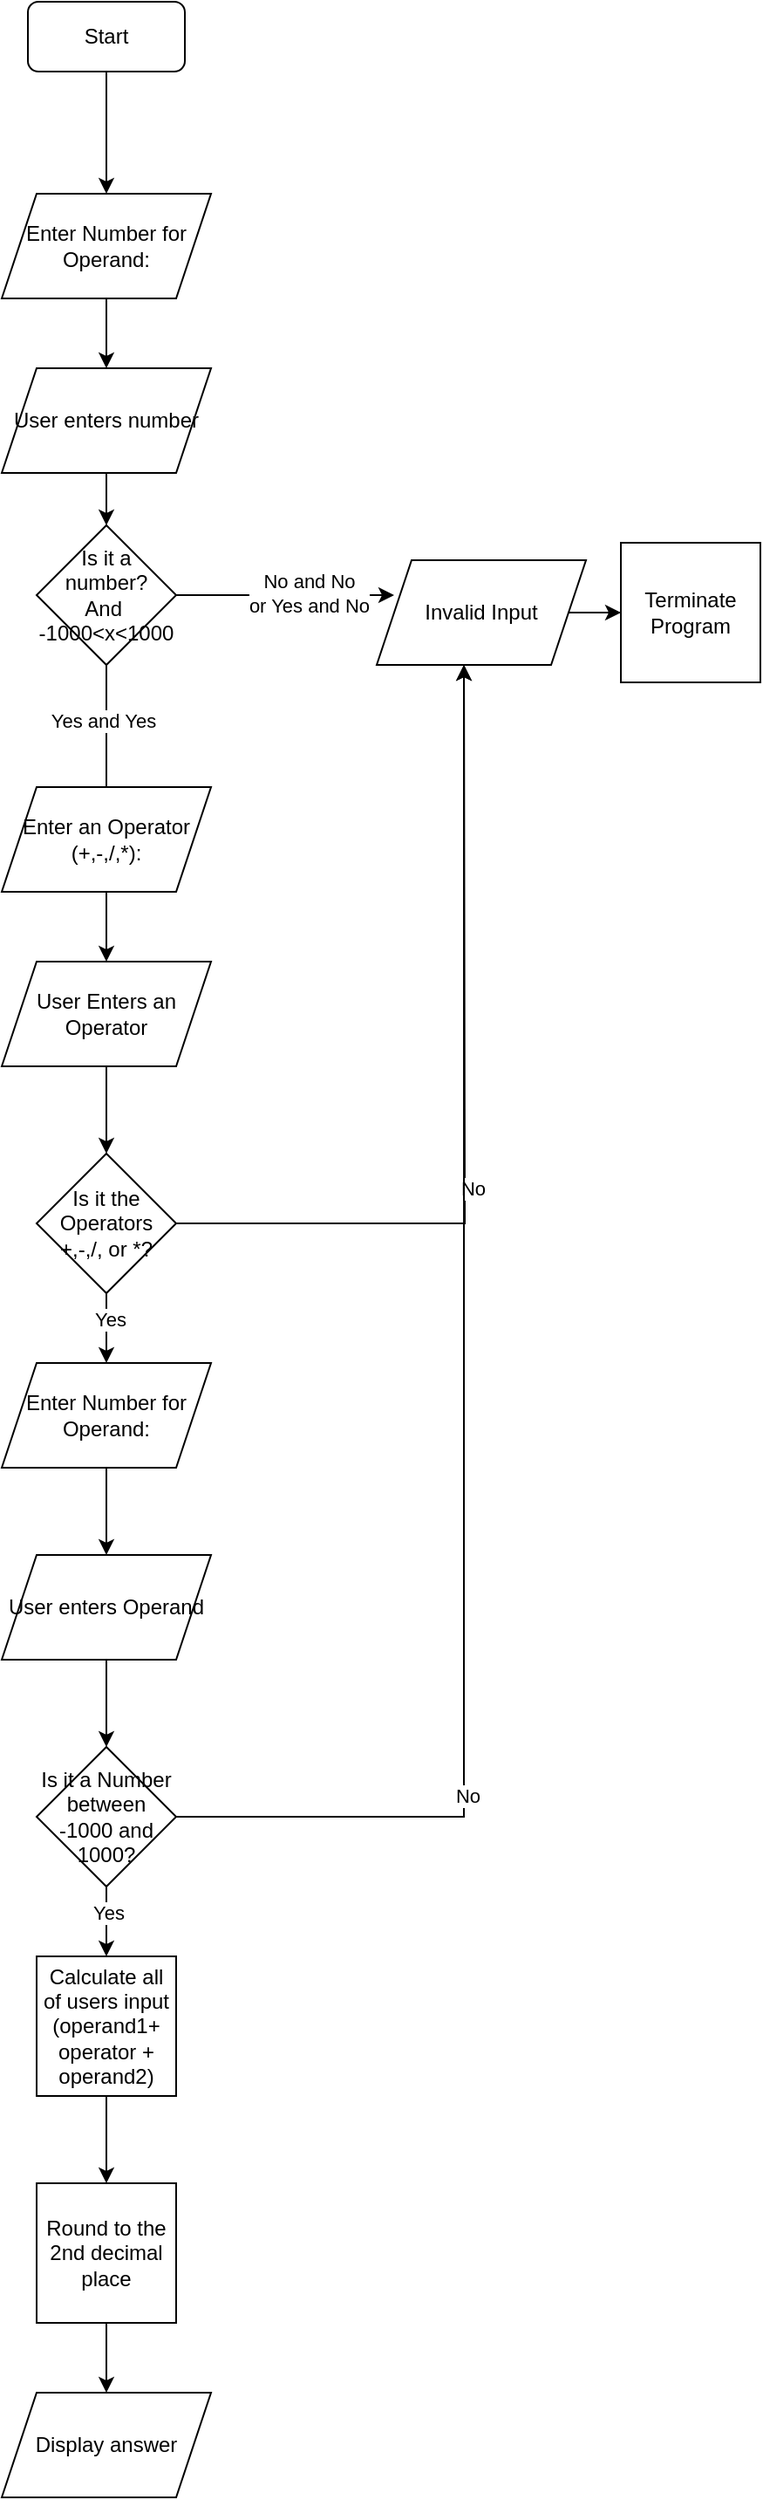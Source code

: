 <mxfile version="15.3.8" type="github">
  <diagram id="ZoqOr5TsfRneDORht1lT" name="Page-1">
    <mxGraphModel dx="1038" dy="579" grid="1" gridSize="10" guides="1" tooltips="1" connect="1" arrows="1" fold="1" page="1" pageScale="1" pageWidth="850" pageHeight="1100" math="0" shadow="0">
      <root>
        <mxCell id="0" />
        <mxCell id="1" parent="0" />
        <mxCell id="WRzGACYP6k22_EVl_JQK-3" style="edgeStyle=orthogonalEdgeStyle;rounded=0;orthogonalLoop=1;jettySize=auto;html=1;entryX=0.5;entryY=0;entryDx=0;entryDy=0;" edge="1" parent="1" source="WRzGACYP6k22_EVl_JQK-1" target="WRzGACYP6k22_EVl_JQK-2">
          <mxGeometry relative="1" as="geometry" />
        </mxCell>
        <mxCell id="WRzGACYP6k22_EVl_JQK-1" value="Start" style="rounded=1;whiteSpace=wrap;html=1;" vertex="1" parent="1">
          <mxGeometry x="60" y="20" width="90" height="40" as="geometry" />
        </mxCell>
        <mxCell id="WRzGACYP6k22_EVl_JQK-5" style="edgeStyle=orthogonalEdgeStyle;rounded=0;orthogonalLoop=1;jettySize=auto;html=1;entryX=0.5;entryY=0;entryDx=0;entryDy=0;" edge="1" parent="1" source="WRzGACYP6k22_EVl_JQK-2" target="WRzGACYP6k22_EVl_JQK-4">
          <mxGeometry relative="1" as="geometry" />
        </mxCell>
        <mxCell id="WRzGACYP6k22_EVl_JQK-2" value="Enter Number for Operand:" style="shape=parallelogram;perimeter=parallelogramPerimeter;whiteSpace=wrap;html=1;fixedSize=1;" vertex="1" parent="1">
          <mxGeometry x="45" y="130" width="120" height="60" as="geometry" />
        </mxCell>
        <mxCell id="WRzGACYP6k22_EVl_JQK-8" style="edgeStyle=orthogonalEdgeStyle;rounded=0;orthogonalLoop=1;jettySize=auto;html=1;entryX=0.5;entryY=0;entryDx=0;entryDy=0;" edge="1" parent="1" source="WRzGACYP6k22_EVl_JQK-4" target="WRzGACYP6k22_EVl_JQK-6">
          <mxGeometry relative="1" as="geometry" />
        </mxCell>
        <mxCell id="WRzGACYP6k22_EVl_JQK-4" value="User enters number" style="shape=parallelogram;perimeter=parallelogramPerimeter;whiteSpace=wrap;html=1;fixedSize=1;" vertex="1" parent="1">
          <mxGeometry x="45" y="230" width="120" height="60" as="geometry" />
        </mxCell>
        <mxCell id="WRzGACYP6k22_EVl_JQK-11" style="edgeStyle=orthogonalEdgeStyle;rounded=0;orthogonalLoop=1;jettySize=auto;html=1;entryX=0;entryY=0.5;entryDx=0;entryDy=0;" edge="1" parent="1" source="WRzGACYP6k22_EVl_JQK-6">
          <mxGeometry relative="1" as="geometry">
            <mxPoint x="270" y="360" as="targetPoint" />
          </mxGeometry>
        </mxCell>
        <mxCell id="WRzGACYP6k22_EVl_JQK-12" value="No and No&lt;br&gt;or Yes and No" style="edgeLabel;html=1;align=center;verticalAlign=middle;resizable=0;points=[];" vertex="1" connectable="0" parent="WRzGACYP6k22_EVl_JQK-11">
          <mxGeometry x="0.221" y="2" relative="1" as="geometry">
            <mxPoint as="offset" />
          </mxGeometry>
        </mxCell>
        <mxCell id="WRzGACYP6k22_EVl_JQK-14" style="edgeStyle=orthogonalEdgeStyle;rounded=0;orthogonalLoop=1;jettySize=auto;html=1;entryX=0.5;entryY=0;entryDx=0;entryDy=0;" edge="1" parent="1" source="WRzGACYP6k22_EVl_JQK-6" target="WRzGACYP6k22_EVl_JQK-13">
          <mxGeometry relative="1" as="geometry">
            <Array as="points">
              <mxPoint x="105" y="480" />
              <mxPoint x="105" y="480" />
            </Array>
          </mxGeometry>
        </mxCell>
        <mxCell id="WRzGACYP6k22_EVl_JQK-15" value="Yes and Yes" style="edgeLabel;html=1;align=center;verticalAlign=middle;resizable=0;points=[];" vertex="1" connectable="0" parent="WRzGACYP6k22_EVl_JQK-14">
          <mxGeometry x="-0.284" y="-2" relative="1" as="geometry">
            <mxPoint as="offset" />
          </mxGeometry>
        </mxCell>
        <mxCell id="WRzGACYP6k22_EVl_JQK-6" value="Is it a number?&lt;br&gt;And&amp;nbsp;&lt;br&gt;-1000&amp;lt;x&amp;lt;1000" style="rhombus;whiteSpace=wrap;html=1;" vertex="1" parent="1">
          <mxGeometry x="65" y="320" width="80" height="80" as="geometry" />
        </mxCell>
        <mxCell id="WRzGACYP6k22_EVl_JQK-17" style="edgeStyle=orthogonalEdgeStyle;rounded=0;orthogonalLoop=1;jettySize=auto;html=1;" edge="1" parent="1" source="WRzGACYP6k22_EVl_JQK-13" target="WRzGACYP6k22_EVl_JQK-16">
          <mxGeometry relative="1" as="geometry" />
        </mxCell>
        <mxCell id="WRzGACYP6k22_EVl_JQK-13" value="Enter an Operator (+,-,/,*):" style="shape=parallelogram;perimeter=parallelogramPerimeter;whiteSpace=wrap;html=1;fixedSize=1;" vertex="1" parent="1">
          <mxGeometry x="45" y="470" width="120" height="60" as="geometry" />
        </mxCell>
        <mxCell id="WRzGACYP6k22_EVl_JQK-20" style="edgeStyle=orthogonalEdgeStyle;rounded=0;orthogonalLoop=1;jettySize=auto;html=1;" edge="1" parent="1" source="WRzGACYP6k22_EVl_JQK-16" target="WRzGACYP6k22_EVl_JQK-19">
          <mxGeometry relative="1" as="geometry" />
        </mxCell>
        <mxCell id="WRzGACYP6k22_EVl_JQK-16" value="User Enters an Operator" style="shape=parallelogram;perimeter=parallelogramPerimeter;whiteSpace=wrap;html=1;fixedSize=1;" vertex="1" parent="1">
          <mxGeometry x="45" y="570" width="120" height="60" as="geometry" />
        </mxCell>
        <mxCell id="WRzGACYP6k22_EVl_JQK-21" style="edgeStyle=orthogonalEdgeStyle;rounded=0;orthogonalLoop=1;jettySize=auto;html=1;" edge="1" parent="1" source="WRzGACYP6k22_EVl_JQK-19">
          <mxGeometry relative="1" as="geometry">
            <mxPoint x="310" y="400" as="targetPoint" />
          </mxGeometry>
        </mxCell>
        <mxCell id="WRzGACYP6k22_EVl_JQK-22" value="No" style="edgeLabel;html=1;align=center;verticalAlign=middle;resizable=0;points=[];" vertex="1" connectable="0" parent="WRzGACYP6k22_EVl_JQK-21">
          <mxGeometry x="-0.234" y="-4" relative="1" as="geometry">
            <mxPoint as="offset" />
          </mxGeometry>
        </mxCell>
        <mxCell id="WRzGACYP6k22_EVl_JQK-24" style="edgeStyle=orthogonalEdgeStyle;rounded=0;orthogonalLoop=1;jettySize=auto;html=1;" edge="1" parent="1" source="WRzGACYP6k22_EVl_JQK-19" target="WRzGACYP6k22_EVl_JQK-23">
          <mxGeometry relative="1" as="geometry" />
        </mxCell>
        <mxCell id="WRzGACYP6k22_EVl_JQK-26" value="Yes" style="edgeLabel;html=1;align=center;verticalAlign=middle;resizable=0;points=[];" vertex="1" connectable="0" parent="WRzGACYP6k22_EVl_JQK-24">
          <mxGeometry x="-0.24" y="2" relative="1" as="geometry">
            <mxPoint as="offset" />
          </mxGeometry>
        </mxCell>
        <mxCell id="WRzGACYP6k22_EVl_JQK-19" value="Is it the Operators +,-,/, or *?" style="rhombus;whiteSpace=wrap;html=1;" vertex="1" parent="1">
          <mxGeometry x="65" y="680" width="80" height="80" as="geometry" />
        </mxCell>
        <mxCell id="WRzGACYP6k22_EVl_JQK-31" style="edgeStyle=orthogonalEdgeStyle;rounded=0;orthogonalLoop=1;jettySize=auto;html=1;" edge="1" parent="1" source="WRzGACYP6k22_EVl_JQK-23" target="WRzGACYP6k22_EVl_JQK-32">
          <mxGeometry relative="1" as="geometry">
            <mxPoint x="105" y="940" as="targetPoint" />
          </mxGeometry>
        </mxCell>
        <mxCell id="WRzGACYP6k22_EVl_JQK-23" value="Enter Number for Operand:" style="shape=parallelogram;perimeter=parallelogramPerimeter;whiteSpace=wrap;html=1;fixedSize=1;" vertex="1" parent="1">
          <mxGeometry x="45" y="800" width="120" height="60" as="geometry" />
        </mxCell>
        <mxCell id="WRzGACYP6k22_EVl_JQK-29" style="edgeStyle=orthogonalEdgeStyle;rounded=0;orthogonalLoop=1;jettySize=auto;html=1;" edge="1" parent="1" source="WRzGACYP6k22_EVl_JQK-28" target="WRzGACYP6k22_EVl_JQK-30">
          <mxGeometry relative="1" as="geometry">
            <mxPoint x="440" y="370" as="targetPoint" />
          </mxGeometry>
        </mxCell>
        <mxCell id="WRzGACYP6k22_EVl_JQK-28" value="Invalid Input" style="shape=parallelogram;perimeter=parallelogramPerimeter;whiteSpace=wrap;html=1;fixedSize=1;" vertex="1" parent="1">
          <mxGeometry x="260" y="340" width="120" height="60" as="geometry" />
        </mxCell>
        <mxCell id="WRzGACYP6k22_EVl_JQK-30" value="Terminate Program" style="whiteSpace=wrap;html=1;aspect=fixed;" vertex="1" parent="1">
          <mxGeometry x="400" y="330" width="80" height="80" as="geometry" />
        </mxCell>
        <mxCell id="WRzGACYP6k22_EVl_JQK-34" style="edgeStyle=orthogonalEdgeStyle;rounded=0;orthogonalLoop=1;jettySize=auto;html=1;entryX=0.5;entryY=0;entryDx=0;entryDy=0;" edge="1" parent="1" source="WRzGACYP6k22_EVl_JQK-32" target="WRzGACYP6k22_EVl_JQK-33">
          <mxGeometry relative="1" as="geometry" />
        </mxCell>
        <mxCell id="WRzGACYP6k22_EVl_JQK-32" value="User enters Operand" style="shape=parallelogram;perimeter=parallelogramPerimeter;whiteSpace=wrap;html=1;fixedSize=1;" vertex="1" parent="1">
          <mxGeometry x="45" y="910" width="120" height="60" as="geometry" />
        </mxCell>
        <mxCell id="WRzGACYP6k22_EVl_JQK-35" style="edgeStyle=orthogonalEdgeStyle;rounded=0;orthogonalLoop=1;jettySize=auto;html=1;entryX=0.417;entryY=1;entryDx=0;entryDy=0;entryPerimeter=0;" edge="1" parent="1" source="WRzGACYP6k22_EVl_JQK-33" target="WRzGACYP6k22_EVl_JQK-28">
          <mxGeometry relative="1" as="geometry" />
        </mxCell>
        <mxCell id="WRzGACYP6k22_EVl_JQK-36" value="No" style="edgeLabel;html=1;align=center;verticalAlign=middle;resizable=0;points=[];" vertex="1" connectable="0" parent="WRzGACYP6k22_EVl_JQK-35">
          <mxGeometry x="-0.57" y="-2" relative="1" as="geometry">
            <mxPoint as="offset" />
          </mxGeometry>
        </mxCell>
        <mxCell id="WRzGACYP6k22_EVl_JQK-37" style="edgeStyle=orthogonalEdgeStyle;rounded=0;orthogonalLoop=1;jettySize=auto;html=1;" edge="1" parent="1" source="WRzGACYP6k22_EVl_JQK-33" target="WRzGACYP6k22_EVl_JQK-39">
          <mxGeometry relative="1" as="geometry">
            <mxPoint x="105" y="1160" as="targetPoint" />
          </mxGeometry>
        </mxCell>
        <mxCell id="WRzGACYP6k22_EVl_JQK-38" value="Yes" style="edgeLabel;html=1;align=center;verticalAlign=middle;resizable=0;points=[];" vertex="1" connectable="0" parent="WRzGACYP6k22_EVl_JQK-37">
          <mxGeometry x="-0.273" y="1" relative="1" as="geometry">
            <mxPoint as="offset" />
          </mxGeometry>
        </mxCell>
        <mxCell id="WRzGACYP6k22_EVl_JQK-33" value="Is it a Number between -1000 and 1000?" style="rhombus;whiteSpace=wrap;html=1;" vertex="1" parent="1">
          <mxGeometry x="65" y="1020" width="80" height="80" as="geometry" />
        </mxCell>
        <mxCell id="WRzGACYP6k22_EVl_JQK-41" style="edgeStyle=orthogonalEdgeStyle;rounded=0;orthogonalLoop=1;jettySize=auto;html=1;" edge="1" parent="1" source="WRzGACYP6k22_EVl_JQK-39" target="WRzGACYP6k22_EVl_JQK-40">
          <mxGeometry relative="1" as="geometry" />
        </mxCell>
        <mxCell id="WRzGACYP6k22_EVl_JQK-39" value="Calculate all of users input&lt;br&gt;(operand1+ operator + operand2)" style="whiteSpace=wrap;html=1;aspect=fixed;" vertex="1" parent="1">
          <mxGeometry x="65" y="1140" width="80" height="80" as="geometry" />
        </mxCell>
        <mxCell id="WRzGACYP6k22_EVl_JQK-42" style="edgeStyle=orthogonalEdgeStyle;rounded=0;orthogonalLoop=1;jettySize=auto;html=1;" edge="1" parent="1" source="WRzGACYP6k22_EVl_JQK-40" target="WRzGACYP6k22_EVl_JQK-43">
          <mxGeometry relative="1" as="geometry">
            <mxPoint x="105" y="1420" as="targetPoint" />
          </mxGeometry>
        </mxCell>
        <mxCell id="WRzGACYP6k22_EVl_JQK-40" value="Round to the 2nd decimal place" style="whiteSpace=wrap;html=1;aspect=fixed;" vertex="1" parent="1">
          <mxGeometry x="65" y="1270" width="80" height="80" as="geometry" />
        </mxCell>
        <mxCell id="WRzGACYP6k22_EVl_JQK-43" value="Display answer" style="shape=parallelogram;perimeter=parallelogramPerimeter;whiteSpace=wrap;html=1;fixedSize=1;" vertex="1" parent="1">
          <mxGeometry x="45" y="1390" width="120" height="60" as="geometry" />
        </mxCell>
      </root>
    </mxGraphModel>
  </diagram>
</mxfile>
